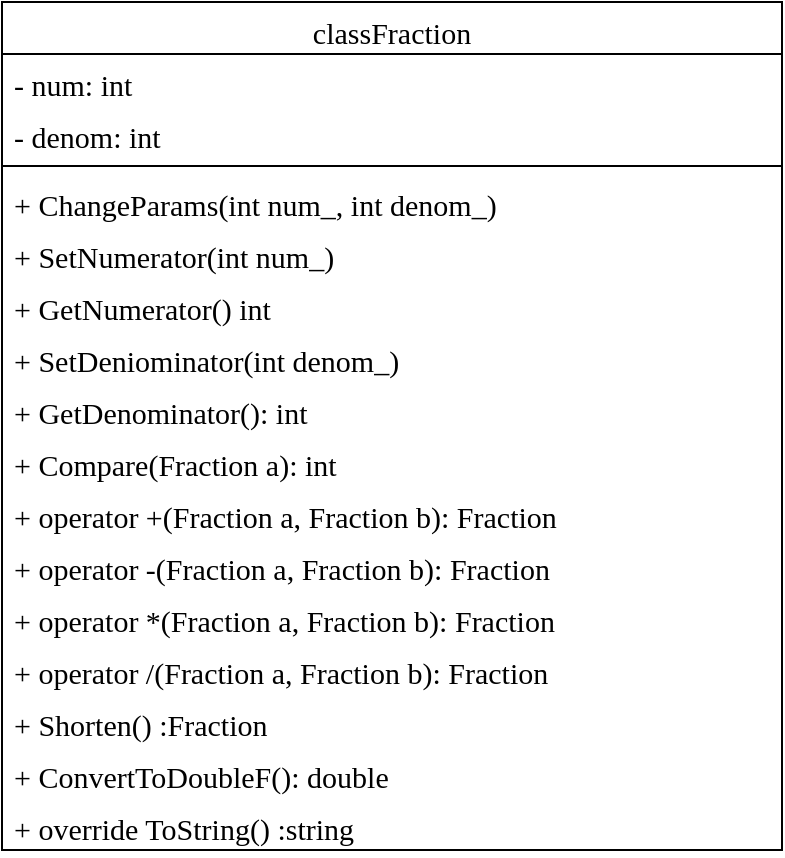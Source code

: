 <mxfile version="17.2.4" type="device"><diagram id="wGNIwxnqR2JtPv7RMH91" name="Страница 1"><mxGraphModel dx="1102" dy="865" grid="1" gridSize="10" guides="1" tooltips="1" connect="1" arrows="1" fold="1" page="1" pageScale="1" pageWidth="827" pageHeight="1169" math="0" shadow="0"><root><mxCell id="0"/><mxCell id="1" parent="0"/><mxCell id="TJbFcBjc0BOATthWRFSd-1" value="classFraction" style="swimlane;fontStyle=0;align=center;verticalAlign=top;childLayout=stackLayout;horizontal=1;startSize=26;horizontalStack=0;resizeParent=1;resizeParentMax=0;resizeLast=0;collapsible=1;marginBottom=0;fontFamily=Verdana;fontSize=15;" parent="1" vertex="1"><mxGeometry x="380" y="270" width="390" height="424" as="geometry"/></mxCell><mxCell id="TJbFcBjc0BOATthWRFSd-2" value="- num: int" style="text;strokeColor=none;fillColor=none;align=left;verticalAlign=top;spacingLeft=4;spacingRight=4;overflow=hidden;rotatable=0;points=[[0,0.5],[1,0.5]];portConstraint=eastwest;fontStyle=0;fontFamily=Verdana;fontSize=15;" parent="TJbFcBjc0BOATthWRFSd-1" vertex="1"><mxGeometry y="26" width="390" height="26" as="geometry"/></mxCell><mxCell id="TJbFcBjc0BOATthWRFSd-7" value="- denom: int" style="text;strokeColor=none;fillColor=none;align=left;verticalAlign=top;spacingLeft=4;spacingRight=4;overflow=hidden;rotatable=0;points=[[0,0.5],[1,0.5]];portConstraint=eastwest;fontStyle=0;fontFamily=Verdana;fontSize=15;" parent="TJbFcBjc0BOATthWRFSd-1" vertex="1"><mxGeometry y="52" width="390" height="26" as="geometry"/></mxCell><mxCell id="TJbFcBjc0BOATthWRFSd-3" value="" style="line;strokeWidth=1;fillColor=none;align=left;verticalAlign=middle;spacingTop=-1;spacingLeft=3;spacingRight=3;rotatable=0;labelPosition=right;points=[];portConstraint=eastwest;fontStyle=0;fontFamily=Verdana;fontSize=15;" parent="TJbFcBjc0BOATthWRFSd-1" vertex="1"><mxGeometry y="78" width="390" height="8" as="geometry"/></mxCell><mxCell id="TJbFcBjc0BOATthWRFSd-4" value="+ ChangeParams(int num_, int denom_)" style="text;strokeColor=none;fillColor=none;align=left;verticalAlign=top;spacingLeft=4;spacingRight=4;overflow=hidden;rotatable=0;points=[[0,0.5],[1,0.5]];portConstraint=eastwest;fontStyle=0;fontFamily=Verdana;fontSize=15;" parent="TJbFcBjc0BOATthWRFSd-1" vertex="1"><mxGeometry y="86" width="390" height="26" as="geometry"/></mxCell><mxCell id="aHnnQ8XKWVqW8TROCumJ-1" value="+ SetNumerator(int num_)" style="text;strokeColor=none;fillColor=none;align=left;verticalAlign=top;spacingLeft=4;spacingRight=4;overflow=hidden;rotatable=0;points=[[0,0.5],[1,0.5]];portConstraint=eastwest;fontStyle=0;fontFamily=Verdana;fontSize=15;" parent="TJbFcBjc0BOATthWRFSd-1" vertex="1"><mxGeometry y="112" width="390" height="26" as="geometry"/></mxCell><mxCell id="TJbFcBjc0BOATthWRFSd-5" value="+ GetNumerator() int " style="text;strokeColor=none;fillColor=none;align=left;verticalAlign=top;spacingLeft=4;spacingRight=4;overflow=hidden;rotatable=0;points=[[0,0.5],[1,0.5]];portConstraint=eastwest;fontStyle=0;fontFamily=Verdana;fontSize=15;" parent="TJbFcBjc0BOATthWRFSd-1" vertex="1"><mxGeometry y="138" width="390" height="26" as="geometry"/></mxCell><mxCell id="aHnnQ8XKWVqW8TROCumJ-2" value="+ SetDeniominator(int denom_)" style="text;strokeColor=none;fillColor=none;align=left;verticalAlign=top;spacingLeft=4;spacingRight=4;overflow=hidden;rotatable=0;points=[[0,0.5],[1,0.5]];portConstraint=eastwest;fontStyle=0;fontFamily=Verdana;fontSize=15;" parent="TJbFcBjc0BOATthWRFSd-1" vertex="1"><mxGeometry y="164" width="390" height="26" as="geometry"/></mxCell><mxCell id="TJbFcBjc0BOATthWRFSd-6" value="+ GetDenominator(): int " style="text;strokeColor=none;fillColor=none;align=left;verticalAlign=top;spacingLeft=4;spacingRight=4;overflow=hidden;rotatable=0;points=[[0,0.5],[1,0.5]];portConstraint=eastwest;fontStyle=0;fontFamily=Verdana;fontSize=15;" parent="TJbFcBjc0BOATthWRFSd-1" vertex="1"><mxGeometry y="190" width="390" height="26" as="geometry"/></mxCell><mxCell id="TJbFcBjc0BOATthWRFSd-8" value="+ Compare(Fraction a): int" style="text;strokeColor=none;fillColor=none;align=left;verticalAlign=top;spacingLeft=4;spacingRight=4;overflow=hidden;rotatable=0;points=[[0,0.5],[1,0.5]];portConstraint=eastwest;fontStyle=0;fontFamily=Verdana;fontSize=15;" parent="TJbFcBjc0BOATthWRFSd-1" vertex="1"><mxGeometry y="216" width="390" height="26" as="geometry"/></mxCell><mxCell id="TJbFcBjc0BOATthWRFSd-9" value="+ operator +(Fraction a, Fraction b): Fraction " style="text;strokeColor=none;fillColor=none;align=left;verticalAlign=top;spacingLeft=4;spacingRight=4;overflow=hidden;rotatable=0;points=[[0,0.5],[1,0.5]];portConstraint=eastwest;fontStyle=0;fontFamily=Verdana;fontSize=15;" parent="TJbFcBjc0BOATthWRFSd-1" vertex="1"><mxGeometry y="242" width="390" height="26" as="geometry"/></mxCell><mxCell id="TJbFcBjc0BOATthWRFSd-10" value="+ operator -(Fraction a, Fraction b): Fraction " style="text;strokeColor=none;fillColor=none;align=left;verticalAlign=top;spacingLeft=4;spacingRight=4;overflow=hidden;rotatable=0;points=[[0,0.5],[1,0.5]];portConstraint=eastwest;fontStyle=0;fontFamily=Verdana;fontSize=15;" parent="TJbFcBjc0BOATthWRFSd-1" vertex="1"><mxGeometry y="268" width="390" height="26" as="geometry"/></mxCell><mxCell id="TJbFcBjc0BOATthWRFSd-11" value="+ operator *(Fraction a, Fraction b): Fraction " style="text;strokeColor=none;fillColor=none;align=left;verticalAlign=top;spacingLeft=4;spacingRight=4;overflow=hidden;rotatable=0;points=[[0,0.5],[1,0.5]];portConstraint=eastwest;fontStyle=0;fontFamily=Verdana;fontSize=15;" parent="TJbFcBjc0BOATthWRFSd-1" vertex="1"><mxGeometry y="294" width="390" height="26" as="geometry"/></mxCell><mxCell id="TJbFcBjc0BOATthWRFSd-12" value="+ operator /(Fraction a, Fraction b): Fraction " style="text;strokeColor=none;fillColor=none;align=left;verticalAlign=top;spacingLeft=4;spacingRight=4;overflow=hidden;rotatable=0;points=[[0,0.5],[1,0.5]];portConstraint=eastwest;fontStyle=0;fontFamily=Verdana;fontSize=15;" parent="TJbFcBjc0BOATthWRFSd-1" vertex="1"><mxGeometry y="320" width="390" height="26" as="geometry"/></mxCell><mxCell id="TJbFcBjc0BOATthWRFSd-15" value="+ Shorten() :Fraction" style="text;strokeColor=none;fillColor=none;align=left;verticalAlign=top;spacingLeft=4;spacingRight=4;overflow=hidden;rotatable=0;points=[[0,0.5],[1,0.5]];portConstraint=eastwest;fontStyle=0;fontFamily=Verdana;fontSize=15;" parent="TJbFcBjc0BOATthWRFSd-1" vertex="1"><mxGeometry y="346" width="390" height="26" as="geometry"/></mxCell><mxCell id="TJbFcBjc0BOATthWRFSd-16" value="+ ConvertToDoubleF(): double" style="text;strokeColor=none;fillColor=none;align=left;verticalAlign=top;spacingLeft=4;spacingRight=4;overflow=hidden;rotatable=0;points=[[0,0.5],[1,0.5]];portConstraint=eastwest;fontStyle=0;fontFamily=Verdana;fontSize=15;" parent="TJbFcBjc0BOATthWRFSd-1" vertex="1"><mxGeometry y="372" width="390" height="26" as="geometry"/></mxCell><mxCell id="aHnnQ8XKWVqW8TROCumJ-3" value="+ override ToString() :string" style="text;strokeColor=none;fillColor=none;align=left;verticalAlign=top;spacingLeft=4;spacingRight=4;overflow=hidden;rotatable=0;points=[[0,0.5],[1,0.5]];portConstraint=eastwest;fontStyle=0;fontFamily=Verdana;fontSize=15;" parent="TJbFcBjc0BOATthWRFSd-1" vertex="1"><mxGeometry y="398" width="390" height="26" as="geometry"/></mxCell></root></mxGraphModel></diagram></mxfile>